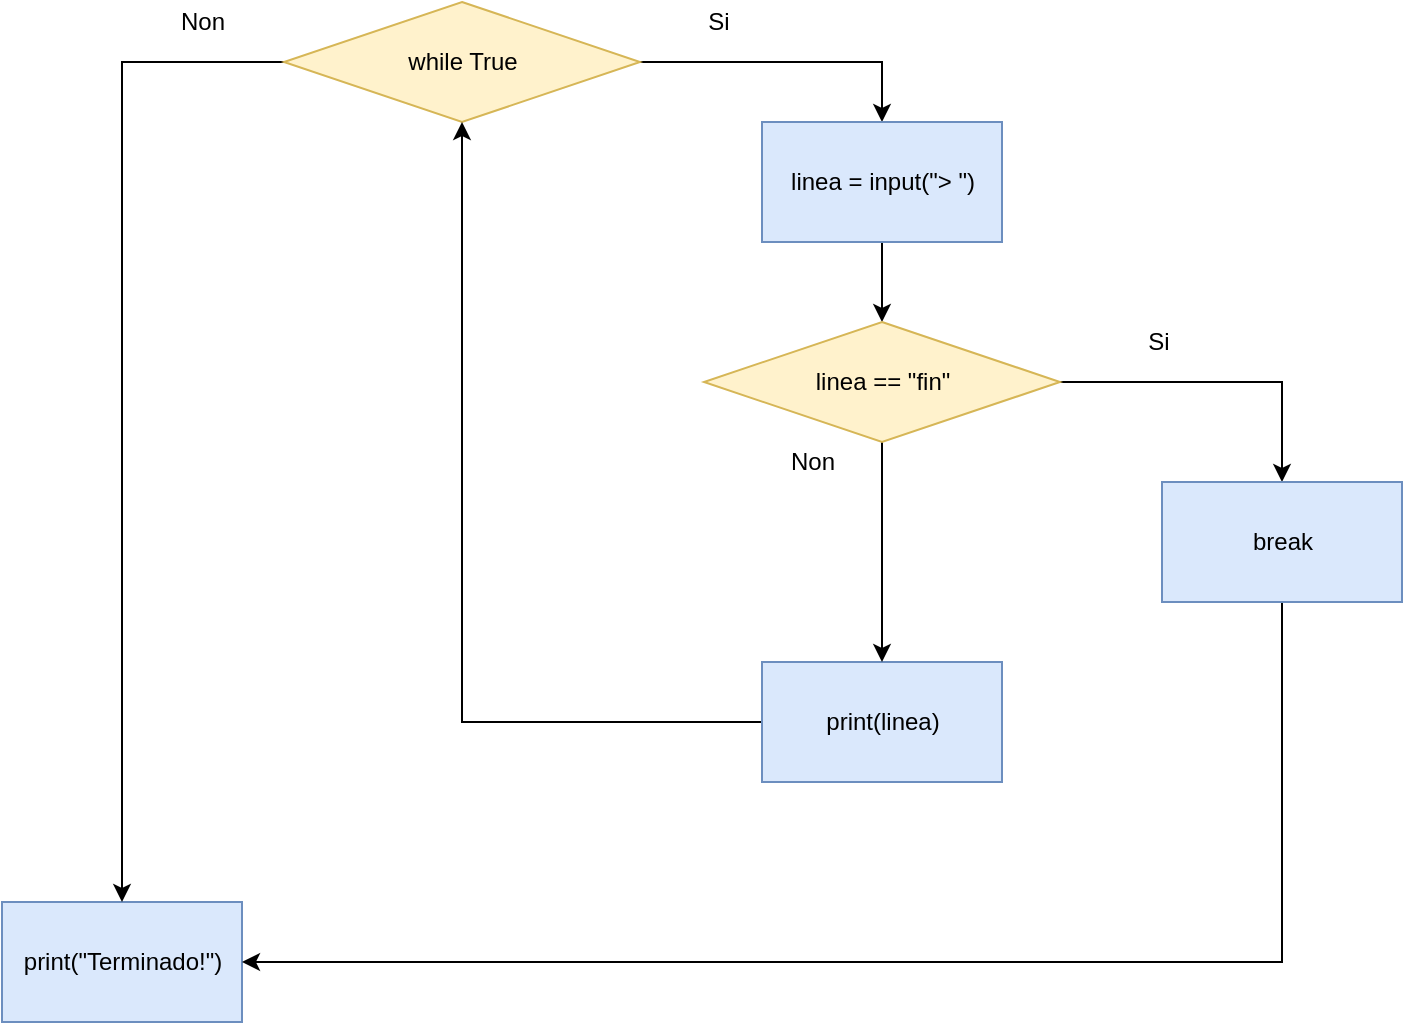 <mxfile version="13.0.3" type="device"><diagram id="hd9oxlzmDNLp9rE3PW-C" name="Page-1"><mxGraphModel dx="1422" dy="783" grid="1" gridSize="10" guides="1" tooltips="1" connect="1" arrows="1" fold="1" page="1" pageScale="1" pageWidth="583" pageHeight="827" math="0" shadow="0"><root><mxCell id="0"/><mxCell id="1" parent="0"/><mxCell id="N3KyVp1ks2HBkcjftW8J-10" value="" style="rounded=0;whiteSpace=wrap;html=1;fillColor=#dae8fc;strokeColor=#6c8ebf;" vertex="1" parent="1"><mxGeometry x="20" y="690" width="120" height="60" as="geometry"/></mxCell><mxCell id="N3KyVp1ks2HBkcjftW8J-31" style="edgeStyle=orthogonalEdgeStyle;rounded=0;orthogonalLoop=1;jettySize=auto;html=1;entryX=0.5;entryY=0;entryDx=0;entryDy=0;" edge="1" parent="1" source="N3KyVp1ks2HBkcjftW8J-3" target="N3KyVp1ks2HBkcjftW8J-5"><mxGeometry relative="1" as="geometry"/></mxCell><mxCell id="N3KyVp1ks2HBkcjftW8J-44" style="edgeStyle=orthogonalEdgeStyle;rounded=0;orthogonalLoop=1;jettySize=auto;html=1;entryX=0.5;entryY=0;entryDx=0;entryDy=0;" edge="1" parent="1" source="N3KyVp1ks2HBkcjftW8J-3" target="N3KyVp1ks2HBkcjftW8J-10"><mxGeometry relative="1" as="geometry"/></mxCell><mxCell id="N3KyVp1ks2HBkcjftW8J-3" value="" style="rhombus;whiteSpace=wrap;html=1;fillColor=#fff2cc;strokeColor=#d6b656;" vertex="1" parent="1"><mxGeometry x="161" y="240" width="178" height="60" as="geometry"/></mxCell><mxCell id="N3KyVp1ks2HBkcjftW8J-4" value="while True" style="text;html=1;resizable=0;autosize=1;align=center;verticalAlign=middle;points=[];fillColor=none;strokeColor=none;rounded=0;" vertex="1" parent="1"><mxGeometry x="215" y="260" width="70" height="20" as="geometry"/></mxCell><mxCell id="N3KyVp1ks2HBkcjftW8J-32" style="edgeStyle=orthogonalEdgeStyle;rounded=0;orthogonalLoop=1;jettySize=auto;html=1;" edge="1" parent="1" source="N3KyVp1ks2HBkcjftW8J-5" target="N3KyVp1ks2HBkcjftW8J-27"><mxGeometry relative="1" as="geometry"/></mxCell><mxCell id="N3KyVp1ks2HBkcjftW8J-5" value="" style="rounded=0;whiteSpace=wrap;html=1;fillColor=#dae8fc;strokeColor=#6c8ebf;" vertex="1" parent="1"><mxGeometry x="400" y="300" width="120" height="60" as="geometry"/></mxCell><mxCell id="N3KyVp1ks2HBkcjftW8J-6" value="linea = input(&quot;&amp;gt; &quot;)" style="text;html=1;resizable=0;autosize=1;align=center;verticalAlign=middle;points=[];fillColor=none;strokeColor=none;rounded=0;" vertex="1" parent="1"><mxGeometry x="405" y="320" width="110" height="20" as="geometry"/></mxCell><mxCell id="N3KyVp1ks2HBkcjftW8J-46" style="edgeStyle=orthogonalEdgeStyle;rounded=0;orthogonalLoop=1;jettySize=auto;html=1;entryX=0.5;entryY=1;entryDx=0;entryDy=0;" edge="1" parent="1" source="N3KyVp1ks2HBkcjftW8J-7" target="N3KyVp1ks2HBkcjftW8J-3"><mxGeometry relative="1" as="geometry"/></mxCell><mxCell id="N3KyVp1ks2HBkcjftW8J-7" value="" style="rounded=0;whiteSpace=wrap;html=1;fillColor=#dae8fc;strokeColor=#6c8ebf;" vertex="1" parent="1"><mxGeometry x="400" y="570" width="120" height="60" as="geometry"/></mxCell><mxCell id="N3KyVp1ks2HBkcjftW8J-8" value="print(linea)" style="text;html=1;resizable=0;autosize=1;align=center;verticalAlign=middle;points=[];fillColor=none;strokeColor=none;rounded=0;" vertex="1" parent="1"><mxGeometry x="425" y="590" width="70" height="20" as="geometry"/></mxCell><mxCell id="N3KyVp1ks2HBkcjftW8J-9" value="print(&quot;Terminado!&quot;)" style="text;html=1;resizable=0;autosize=1;align=center;verticalAlign=middle;points=[];fillColor=none;strokeColor=none;rounded=0;" vertex="1" parent="1"><mxGeometry x="25" y="710" width="110" height="20" as="geometry"/></mxCell><mxCell id="N3KyVp1ks2HBkcjftW8J-12" value="Si" style="text;html=1;resizable=0;autosize=1;align=center;verticalAlign=middle;points=[];fillColor=none;strokeColor=none;rounded=0;" vertex="1" parent="1"><mxGeometry x="363" y="240" width="30" height="20" as="geometry"/></mxCell><mxCell id="N3KyVp1ks2HBkcjftW8J-18" value="Non" style="text;html=1;resizable=0;autosize=1;align=center;verticalAlign=middle;points=[];fillColor=none;strokeColor=none;rounded=0;" vertex="1" parent="1"><mxGeometry x="100" y="240" width="40" height="20" as="geometry"/></mxCell><mxCell id="N3KyVp1ks2HBkcjftW8J-35" style="edgeStyle=orthogonalEdgeStyle;rounded=0;orthogonalLoop=1;jettySize=auto;html=1;entryX=0.5;entryY=0;entryDx=0;entryDy=0;" edge="1" parent="1" source="N3KyVp1ks2HBkcjftW8J-27" target="N3KyVp1ks2HBkcjftW8J-29"><mxGeometry relative="1" as="geometry"/></mxCell><mxCell id="N3KyVp1ks2HBkcjftW8J-41" style="edgeStyle=orthogonalEdgeStyle;rounded=0;orthogonalLoop=1;jettySize=auto;html=1;entryX=0.5;entryY=0;entryDx=0;entryDy=0;" edge="1" parent="1" source="N3KyVp1ks2HBkcjftW8J-27" target="N3KyVp1ks2HBkcjftW8J-7"><mxGeometry relative="1" as="geometry"/></mxCell><mxCell id="N3KyVp1ks2HBkcjftW8J-27" value="" style="rhombus;whiteSpace=wrap;html=1;fillColor=#fff2cc;strokeColor=#d6b656;" vertex="1" parent="1"><mxGeometry x="371" y="400" width="178" height="60" as="geometry"/></mxCell><mxCell id="N3KyVp1ks2HBkcjftW8J-28" value="linea == &quot;fin&quot;" style="text;html=1;resizable=0;autosize=1;align=center;verticalAlign=middle;points=[];fillColor=none;strokeColor=none;rounded=0;" vertex="1" parent="1"><mxGeometry x="420" y="420" width="80" height="20" as="geometry"/></mxCell><mxCell id="N3KyVp1ks2HBkcjftW8J-45" style="edgeStyle=orthogonalEdgeStyle;rounded=0;orthogonalLoop=1;jettySize=auto;html=1;entryX=1;entryY=0.5;entryDx=0;entryDy=0;" edge="1" parent="1" source="N3KyVp1ks2HBkcjftW8J-29" target="N3KyVp1ks2HBkcjftW8J-10"><mxGeometry relative="1" as="geometry"><Array as="points"><mxPoint x="660" y="720"/></Array></mxGeometry></mxCell><mxCell id="N3KyVp1ks2HBkcjftW8J-29" value="" style="rounded=0;whiteSpace=wrap;html=1;fillColor=#dae8fc;strokeColor=#6c8ebf;" vertex="1" parent="1"><mxGeometry x="600" y="480" width="120" height="60" as="geometry"/></mxCell><mxCell id="N3KyVp1ks2HBkcjftW8J-30" value="break" style="text;html=1;resizable=0;autosize=1;align=center;verticalAlign=middle;points=[];fillColor=none;strokeColor=none;rounded=0;" vertex="1" parent="1"><mxGeometry x="635" y="500" width="50" height="20" as="geometry"/></mxCell><mxCell id="N3KyVp1ks2HBkcjftW8J-34" value="Si" style="text;html=1;resizable=0;autosize=1;align=center;verticalAlign=middle;points=[];fillColor=none;strokeColor=none;rounded=0;" vertex="1" parent="1"><mxGeometry x="583" y="400" width="30" height="20" as="geometry"/></mxCell><mxCell id="N3KyVp1ks2HBkcjftW8J-39" value="Non" style="text;html=1;resizable=0;autosize=1;align=center;verticalAlign=middle;points=[];fillColor=none;strokeColor=none;rounded=0;" vertex="1" parent="1"><mxGeometry x="405" y="460" width="40" height="20" as="geometry"/></mxCell></root></mxGraphModel></diagram></mxfile>
